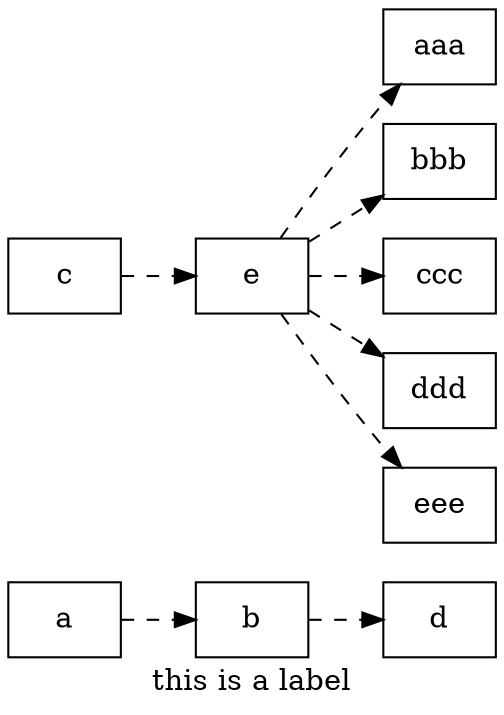 digraph abc{
  
rankdir="LR"
  node[shape="record" ]
  edge[style=dashed ]
  
  label = "this is a label"
  a[shape="record"];
  b;
  c;
  e;

  a -> b;
  b -> d;
  c -> e;

  e -> {aaa,bbb,ccc,ddd,eee}
}